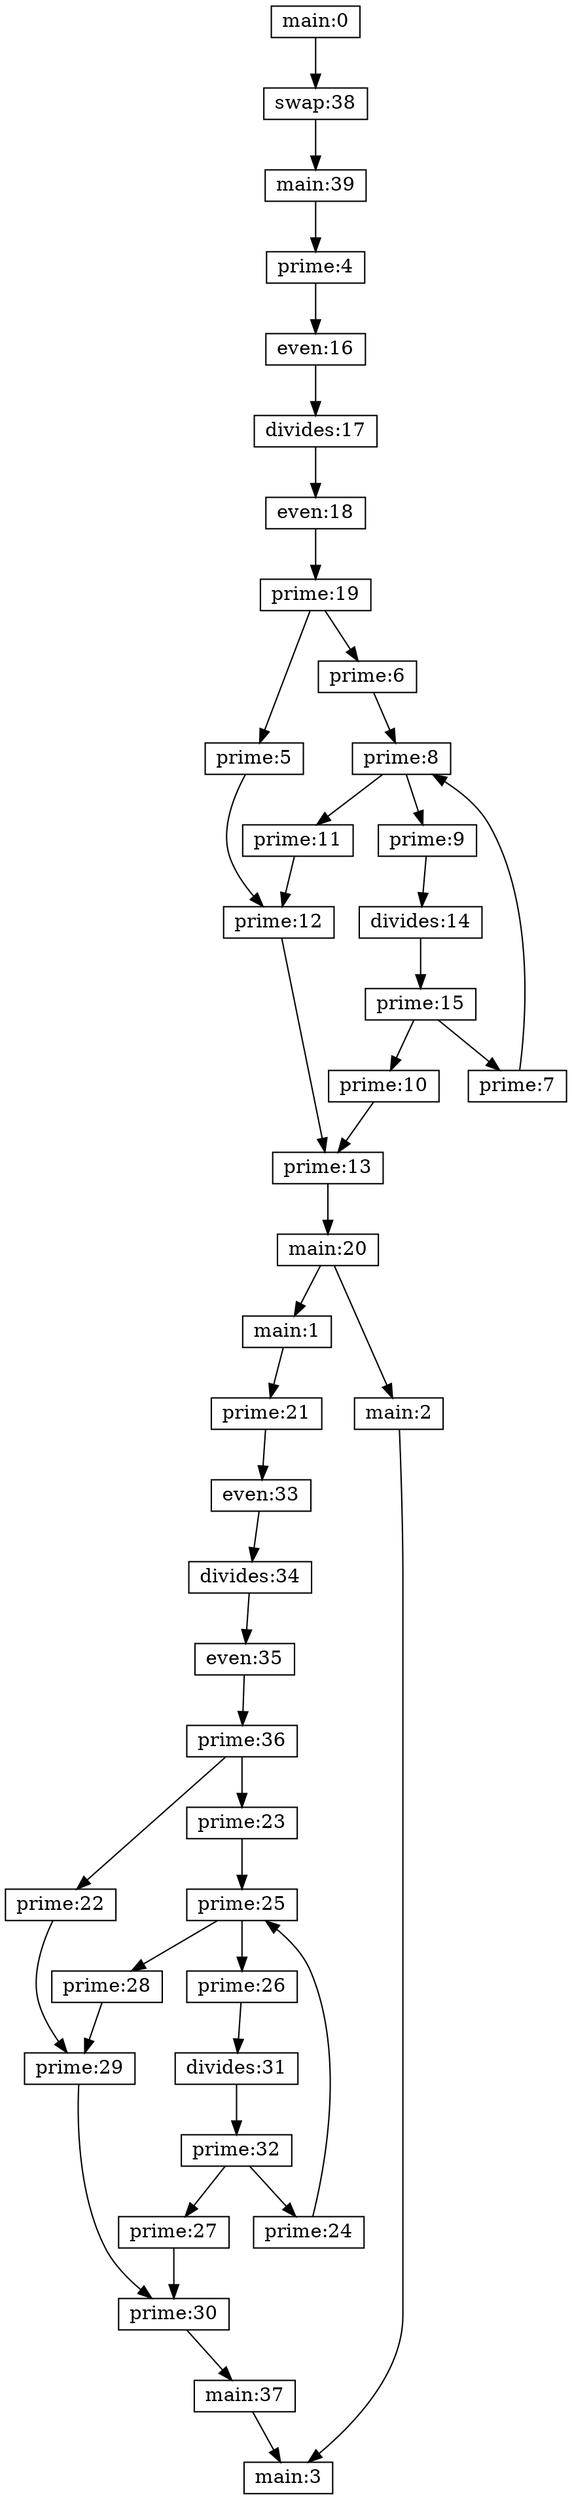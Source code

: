 digraph CFG {
	node [shape=record,width=.1,height=.1];
	"main:0" -> "swap:38";
	"main:1" -> "prime:21";
	"main:2" -> "main:3";
	"prime:4" -> "even:16";
	"prime:5" -> "prime:12";
	"prime:6" -> "prime:8";
	"prime:7" -> "prime:8";
	"prime:8" -> "prime:9";
	"prime:8" -> "prime:11";
	"prime:9" -> "divides:14";
	"prime:10" -> "prime:13";
	"prime:11" -> "prime:12";
	"prime:12" -> "prime:13";
	"prime:13" -> "main:20";
	"divides:14" -> "prime:15";
	"prime:15" -> "prime:10";
	"prime:15" -> "prime:7";
	"even:16" -> "divides:17";
	"divides:17" -> "even:18";
	"even:18" -> "prime:19";
	"prime:19" -> "prime:5";
	"prime:19" -> "prime:6";
	"main:20" -> "main:1";
	"main:20" -> "main:2";
	"prime:21" -> "even:33";
	"prime:22" -> "prime:29";
	"prime:23" -> "prime:25";
	"prime:24" -> "prime:25";
	"prime:25" -> "prime:26";
	"prime:25" -> "prime:28";
	"prime:26" -> "divides:31";
	"prime:27" -> "prime:30";
	"prime:28" -> "prime:29";
	"prime:29" -> "prime:30";
	"prime:30" -> "main:37";
	"divides:31" -> "prime:32";
	"prime:32" -> "prime:27";
	"prime:32" -> "prime:24";
	"even:33" -> "divides:34";
	"divides:34" -> "even:35";
	"even:35" -> "prime:36";
	"prime:36" -> "prime:22";
	"prime:36" -> "prime:23";
	"main:37" -> "main:3";
	"swap:38" -> "main:39";
	"main:39" -> "prime:4";
}
